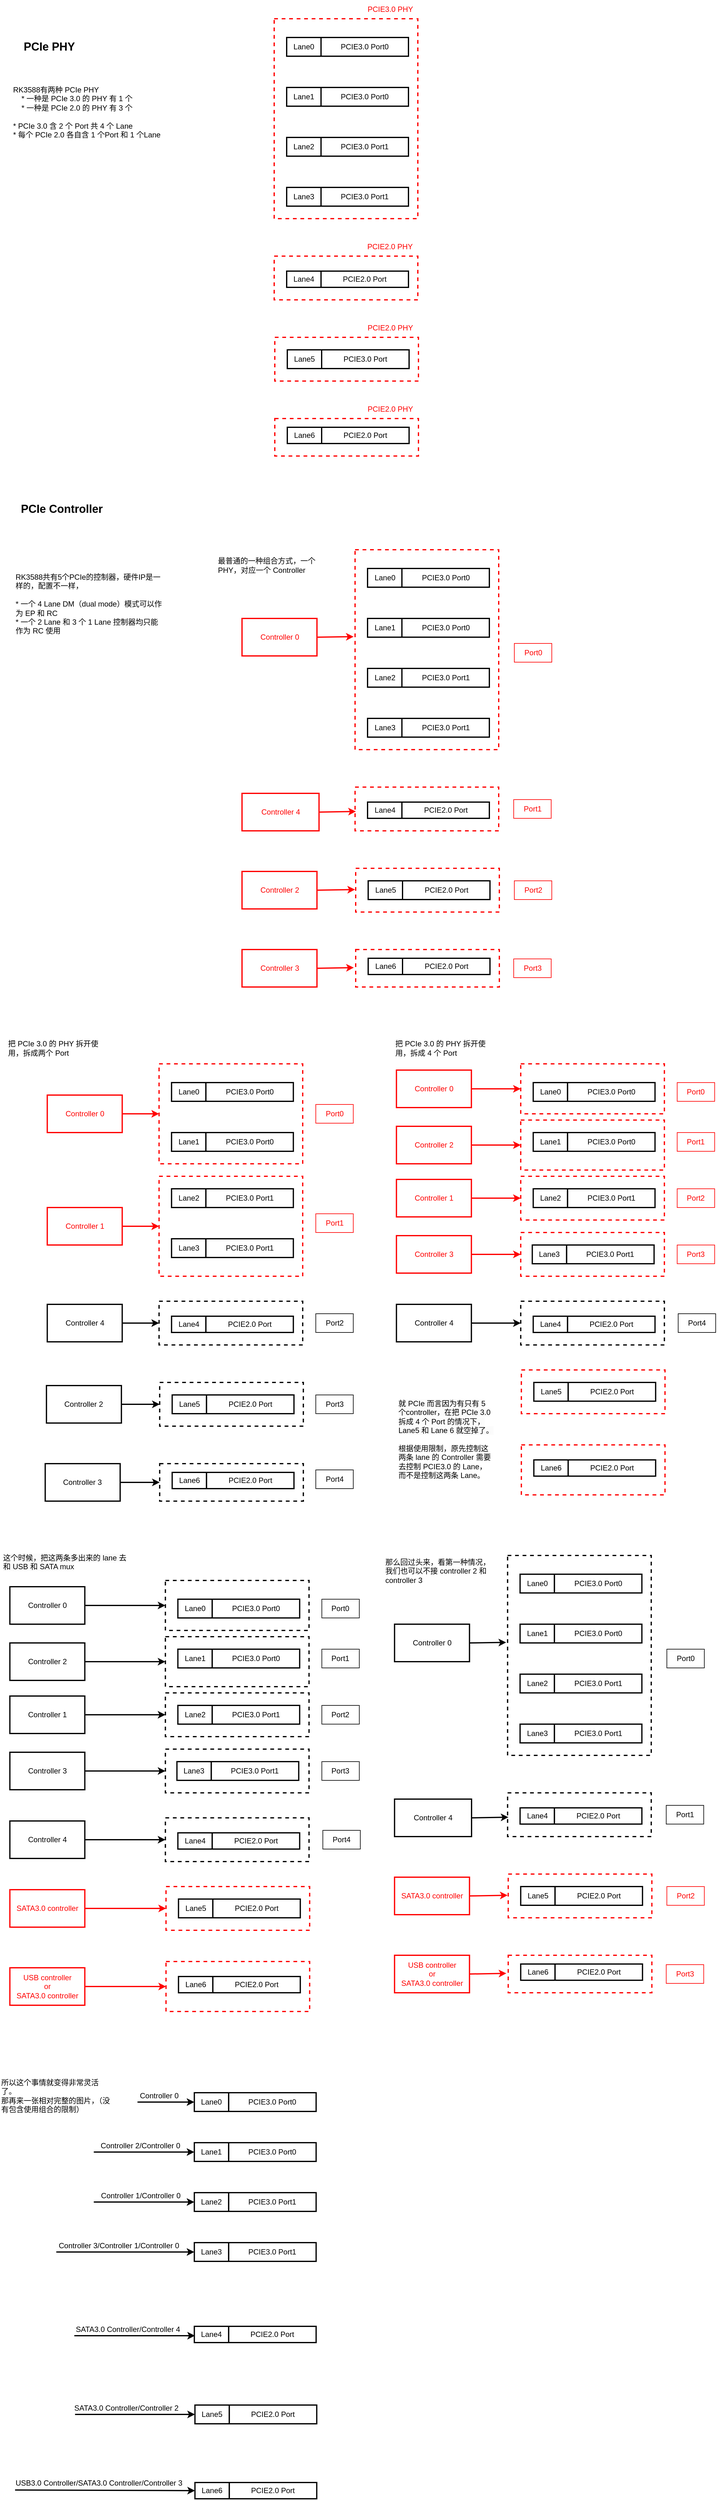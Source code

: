 <mxfile version="22.1.2" type="device">
  <diagram name="Page-1" id="8yThxr1W3SgeWD0wD-ql">
    <mxGraphModel dx="2757" dy="1012" grid="1" gridSize="10" guides="1" tooltips="1" connect="1" arrows="1" fold="1" page="1" pageScale="1" pageWidth="1169" pageHeight="827" math="0" shadow="0">
      <root>
        <mxCell id="0" />
        <mxCell id="1" parent="0" />
        <mxCell id="iyn1BOx3xSzwGO97l_Be-392" value="SATA3.0 Controller/Controller 4" style="text;html=1;strokeColor=none;fillColor=none;align=center;verticalAlign=middle;whiteSpace=wrap;rounded=0;" vertex="1" parent="1">
          <mxGeometry x="-1040" y="3754" width="172.15" height="30" as="geometry" />
        </mxCell>
        <mxCell id="iyn1BOx3xSzwGO97l_Be-396" value="USB3.0 Controller/SATA3.0 Controller/Controller 3" style="text;html=1;strokeColor=none;fillColor=none;align=center;verticalAlign=middle;whiteSpace=wrap;rounded=0;" vertex="1" parent="1">
          <mxGeometry x="-1138.85" y="4000" width="277.3" height="30" as="geometry" />
        </mxCell>
        <mxCell id="iyn1BOx3xSzwGO97l_Be-383" value="Controller 2/Controller 0" style="text;html=1;strokeColor=none;fillColor=none;align=center;verticalAlign=middle;whiteSpace=wrap;rounded=0;" vertex="1" parent="1">
          <mxGeometry x="-998.85" y="3460" width="130" height="30" as="geometry" />
        </mxCell>
        <mxCell id="iyn1BOx3xSzwGO97l_Be-385" value="Controller 1/Controller 0" style="text;html=1;strokeColor=none;fillColor=none;align=center;verticalAlign=middle;whiteSpace=wrap;rounded=0;" vertex="1" parent="1">
          <mxGeometry x="-998.85" y="3540" width="131" height="30" as="geometry" />
        </mxCell>
        <mxCell id="iyn1BOx3xSzwGO97l_Be-333" value="" style="rounded=0;whiteSpace=wrap;html=1;fillColor=none;dashed=1;strokeWidth=2;strokeColor=#ff0000;" vertex="1" parent="1">
          <mxGeometry x="-345.28" y="3170" width="230" height="60" as="geometry" />
        </mxCell>
        <mxCell id="iyn1BOx3xSzwGO97l_Be-332" value="" style="rounded=0;whiteSpace=wrap;html=1;fillColor=none;dashed=1;strokeWidth=2;strokeColor=#ff0000;" vertex="1" parent="1">
          <mxGeometry x="-345.28" y="3040" width="230" height="70" as="geometry" />
        </mxCell>
        <mxCell id="iyn1BOx3xSzwGO97l_Be-331" value="" style="rounded=0;whiteSpace=wrap;html=1;fillColor=none;dashed=1;strokeWidth=2;strokeColor=#000000;fontColor=#000000;" vertex="1" parent="1">
          <mxGeometry x="-346.28" y="2910" width="230" height="70" as="geometry" />
        </mxCell>
        <mxCell id="iyn1BOx3xSzwGO97l_Be-289" value="" style="rounded=0;whiteSpace=wrap;html=1;fillColor=none;dashed=1;strokeWidth=2;strokeColor=#ff0000;" vertex="1" parent="1">
          <mxGeometry x="-893.2" y="3060" width="230" height="70" as="geometry" />
        </mxCell>
        <mxCell id="iyn1BOx3xSzwGO97l_Be-288" value="" style="rounded=0;whiteSpace=wrap;html=1;fillColor=none;dashed=1;strokeWidth=2;" vertex="1" parent="1">
          <mxGeometry x="-894.2" y="2950" width="230" height="70" as="geometry" />
        </mxCell>
        <mxCell id="iyn1BOx3xSzwGO97l_Be-233" value="" style="rounded=0;whiteSpace=wrap;html=1;fillColor=none;dashed=1;strokeWidth=2;strokeColor=#ff0000;" vertex="1" parent="1">
          <mxGeometry x="-324.25" y="2233" width="230" height="70" as="geometry" />
        </mxCell>
        <mxCell id="iyn1BOx3xSzwGO97l_Be-232" value="" style="rounded=0;whiteSpace=wrap;html=1;fillColor=none;dashed=1;strokeWidth=2;" vertex="1" parent="1">
          <mxGeometry x="-325.25" y="2123" width="230" height="70" as="geometry" />
        </mxCell>
        <mxCell id="iyn1BOx3xSzwGO97l_Be-119" value="" style="rounded=0;whiteSpace=wrap;html=1;fillColor=none;dashed=1;strokeWidth=2;" vertex="1" parent="1">
          <mxGeometry x="-903.32" y="2253" width="230" height="70" as="geometry" />
        </mxCell>
        <mxCell id="iyn1BOx3xSzwGO97l_Be-21" value="" style="rounded=0;whiteSpace=wrap;html=1;fillColor=none;dashed=1;strokeWidth=2;strokeColor=#ff0000;" vertex="1" parent="1">
          <mxGeometry x="-589.5" y="1560" width="230" height="60" as="geometry" />
        </mxCell>
        <mxCell id="iyn1BOx3xSzwGO97l_Be-20" value="" style="rounded=0;whiteSpace=wrap;html=1;fillColor=none;dashed=1;strokeWidth=2;strokeColor=#ff0000;" vertex="1" parent="1">
          <mxGeometry x="-589.5" y="1430" width="230" height="70" as="geometry" />
        </mxCell>
        <mxCell id="iyn1BOx3xSzwGO97l_Be-118" value="" style="rounded=0;whiteSpace=wrap;html=1;fillColor=none;dashed=1;strokeWidth=2;" vertex="1" parent="1">
          <mxGeometry x="-904.32" y="2123" width="230" height="70" as="geometry" />
        </mxCell>
        <mxCell id="iyn1BOx3xSzwGO97l_Be-19" value="" style="rounded=0;whiteSpace=wrap;html=1;fillColor=none;dashed=1;strokeWidth=2;strokeColor=#ff0000;" vertex="1" parent="1">
          <mxGeometry x="-590.5" y="1300" width="230" height="70" as="geometry" />
        </mxCell>
        <mxCell id="iyn1BOx3xSzwGO97l_Be-65" value="" style="rounded=0;whiteSpace=wrap;html=1;fillColor=none;dashed=1;strokeWidth=2;strokeColor=#ff0000;" vertex="1" parent="1">
          <mxGeometry x="-720" y="450" width="230" height="70" as="geometry" />
        </mxCell>
        <mxCell id="iyn1BOx3xSzwGO97l_Be-18" value="" style="rounded=0;whiteSpace=wrap;html=1;fillColor=none;dashed=1;strokeWidth=2;strokeColor=#ff0000;" vertex="1" parent="1">
          <mxGeometry x="-590.5" y="920" width="230" height="320" as="geometry" />
        </mxCell>
        <mxCell id="iyn1BOx3xSzwGO97l_Be-2" value="Lane0" style="rounded=0;whiteSpace=wrap;html=1;strokeWidth=2;" vertex="1" parent="1">
          <mxGeometry x="-570.5" y="950" width="55" height="30" as="geometry" />
        </mxCell>
        <mxCell id="iyn1BOx3xSzwGO97l_Be-3" value="PCIE3.0 Port0" style="rounded=0;whiteSpace=wrap;html=1;strokeWidth=2;" vertex="1" parent="1">
          <mxGeometry x="-515.5" y="950" width="140" height="30" as="geometry" />
        </mxCell>
        <mxCell id="iyn1BOx3xSzwGO97l_Be-4" value="Lane1&lt;br&gt;" style="rounded=0;whiteSpace=wrap;html=1;strokeWidth=2;" vertex="1" parent="1">
          <mxGeometry x="-570.5" y="1030" width="55" height="30" as="geometry" />
        </mxCell>
        <mxCell id="iyn1BOx3xSzwGO97l_Be-5" value="PCIE3.0 Port0" style="rounded=0;whiteSpace=wrap;html=1;strokeWidth=2;" vertex="1" parent="1">
          <mxGeometry x="-515.5" y="1030" width="140" height="30" as="geometry" />
        </mxCell>
        <mxCell id="iyn1BOx3xSzwGO97l_Be-6" value="Lane2" style="rounded=0;whiteSpace=wrap;html=1;strokeWidth=2;" vertex="1" parent="1">
          <mxGeometry x="-570.5" y="1110" width="55" height="30" as="geometry" />
        </mxCell>
        <mxCell id="iyn1BOx3xSzwGO97l_Be-7" value="PCIE3.0 Port1" style="rounded=0;whiteSpace=wrap;html=1;strokeWidth=2;" vertex="1" parent="1">
          <mxGeometry x="-515.5" y="1110" width="140" height="30" as="geometry" />
        </mxCell>
        <mxCell id="iyn1BOx3xSzwGO97l_Be-8" value="Lane3" style="rounded=0;whiteSpace=wrap;html=1;strokeWidth=2;" vertex="1" parent="1">
          <mxGeometry x="-570.5" y="1190" width="55" height="30" as="geometry" />
        </mxCell>
        <mxCell id="iyn1BOx3xSzwGO97l_Be-9" value="PCIE3.0 Port1" style="rounded=0;whiteSpace=wrap;html=1;strokeWidth=2;" vertex="1" parent="1">
          <mxGeometry x="-515.5" y="1190" width="140" height="30" as="geometry" />
        </mxCell>
        <mxCell id="iyn1BOx3xSzwGO97l_Be-10" value="Lane4" style="rounded=0;whiteSpace=wrap;html=1;strokeWidth=2;" vertex="1" parent="1">
          <mxGeometry x="-570.5" y="1324" width="55" height="26" as="geometry" />
        </mxCell>
        <mxCell id="iyn1BOx3xSzwGO97l_Be-11" value="PCIE2.0 Port" style="rounded=0;whiteSpace=wrap;html=1;strokeWidth=2;" vertex="1" parent="1">
          <mxGeometry x="-515.5" y="1324" width="140" height="26" as="geometry" />
        </mxCell>
        <mxCell id="iyn1BOx3xSzwGO97l_Be-14" value="Lane5" style="rounded=0;whiteSpace=wrap;html=1;strokeWidth=2;" vertex="1" parent="1">
          <mxGeometry x="-569.5" y="1450" width="55" height="30" as="geometry" />
        </mxCell>
        <mxCell id="iyn1BOx3xSzwGO97l_Be-15" value="PCIE2.0 Port" style="rounded=0;whiteSpace=wrap;html=1;strokeWidth=2;" vertex="1" parent="1">
          <mxGeometry x="-514.5" y="1450" width="140" height="30" as="geometry" />
        </mxCell>
        <mxCell id="iyn1BOx3xSzwGO97l_Be-16" value="Lane6" style="rounded=0;whiteSpace=wrap;html=1;strokeWidth=2;" vertex="1" parent="1">
          <mxGeometry x="-569.5" y="1574" width="55" height="26" as="geometry" />
        </mxCell>
        <mxCell id="iyn1BOx3xSzwGO97l_Be-17" value="PCIE2.0 Port" style="rounded=0;whiteSpace=wrap;html=1;strokeWidth=2;" vertex="1" parent="1">
          <mxGeometry x="-514.5" y="1574" width="140" height="26" as="geometry" />
        </mxCell>
        <mxCell id="iyn1BOx3xSzwGO97l_Be-22" value="RK3588有两种 PCIe PHY&#xa;    * ⼀种是 PCIe 3.0 的 PHY 有 1 个&#xa;    * ⼀种是 PCIe 2.0 的 PHY 有 3 个&#xa;&#xa;* PCIe 3.0 含 2 个 Port 共 4 个 Lane&#xa;* 每个 PCIe 2.0 各自含 1 个Port 和 1 个Lane" style="text;whiteSpace=wrap;" vertex="1" parent="1">
          <mxGeometry x="-1140" y="170" width="270" height="100" as="geometry" />
        </mxCell>
        <mxCell id="iyn1BOx3xSzwGO97l_Be-27" value="&lt;span style=&quot;font-size: 18px;&quot;&gt;&lt;font style=&quot;font-size: 18px;&quot;&gt;PCIe PHY&lt;/font&gt;&lt;/span&gt;" style="text;html=1;strokeColor=none;fillColor=none;align=center;verticalAlign=middle;whiteSpace=wrap;rounded=0;fontStyle=1;fontSize=18;" vertex="1" parent="1">
          <mxGeometry x="-1130" y="100" width="100" height="30" as="geometry" />
        </mxCell>
        <mxCell id="iyn1BOx3xSzwGO97l_Be-50" value="" style="rounded=0;whiteSpace=wrap;html=1;fillColor=none;dashed=1;strokeWidth=2;strokeColor=#ff0000;" vertex="1" parent="1">
          <mxGeometry x="-720" y="70" width="230" height="320" as="geometry" />
        </mxCell>
        <mxCell id="iyn1BOx3xSzwGO97l_Be-51" value="Lane0" style="rounded=0;whiteSpace=wrap;html=1;strokeWidth=2;" vertex="1" parent="1">
          <mxGeometry x="-700" y="100" width="55" height="30" as="geometry" />
        </mxCell>
        <mxCell id="iyn1BOx3xSzwGO97l_Be-52" value="PCIE3.0 Port0" style="rounded=0;whiteSpace=wrap;html=1;strokeWidth=2;" vertex="1" parent="1">
          <mxGeometry x="-645" y="100" width="140" height="30" as="geometry" />
        </mxCell>
        <mxCell id="iyn1BOx3xSzwGO97l_Be-53" value="Lane1&lt;br&gt;" style="rounded=0;whiteSpace=wrap;html=1;strokeWidth=2;" vertex="1" parent="1">
          <mxGeometry x="-700" y="180" width="55" height="30" as="geometry" />
        </mxCell>
        <mxCell id="iyn1BOx3xSzwGO97l_Be-54" value="PCIE3.0 Port0" style="rounded=0;whiteSpace=wrap;html=1;strokeWidth=2;" vertex="1" parent="1">
          <mxGeometry x="-645" y="180" width="140" height="30" as="geometry" />
        </mxCell>
        <mxCell id="iyn1BOx3xSzwGO97l_Be-55" value="Lane2" style="rounded=0;whiteSpace=wrap;html=1;strokeWidth=2;" vertex="1" parent="1">
          <mxGeometry x="-700" y="260" width="55" height="30" as="geometry" />
        </mxCell>
        <mxCell id="iyn1BOx3xSzwGO97l_Be-56" value="PCIE3.0 Port1" style="rounded=0;whiteSpace=wrap;html=1;strokeWidth=2;" vertex="1" parent="1">
          <mxGeometry x="-645" y="260" width="140" height="30" as="geometry" />
        </mxCell>
        <mxCell id="iyn1BOx3xSzwGO97l_Be-57" value="Lane3" style="rounded=0;whiteSpace=wrap;html=1;strokeWidth=2;" vertex="1" parent="1">
          <mxGeometry x="-700" y="340" width="55" height="30" as="geometry" />
        </mxCell>
        <mxCell id="iyn1BOx3xSzwGO97l_Be-58" value="PCIE3.0 Port1" style="rounded=0;whiteSpace=wrap;html=1;strokeWidth=2;" vertex="1" parent="1">
          <mxGeometry x="-645" y="340" width="140" height="30" as="geometry" />
        </mxCell>
        <mxCell id="iyn1BOx3xSzwGO97l_Be-59" value="Lane4" style="rounded=0;whiteSpace=wrap;html=1;strokeWidth=2;" vertex="1" parent="1">
          <mxGeometry x="-700" y="474" width="55" height="26" as="geometry" />
        </mxCell>
        <mxCell id="iyn1BOx3xSzwGO97l_Be-60" value="PCIE2.0 Port" style="rounded=0;whiteSpace=wrap;html=1;strokeWidth=2;" vertex="1" parent="1">
          <mxGeometry x="-645" y="474" width="140" height="26" as="geometry" />
        </mxCell>
        <mxCell id="iyn1BOx3xSzwGO97l_Be-61" value="Lane5" style="rounded=0;whiteSpace=wrap;html=1;strokeWidth=2;" vertex="1" parent="1">
          <mxGeometry x="-699" y="600" width="55" height="30" as="geometry" />
        </mxCell>
        <mxCell id="iyn1BOx3xSzwGO97l_Be-62" value="PCIE3.0 Port" style="rounded=0;whiteSpace=wrap;html=1;strokeWidth=2;" vertex="1" parent="1">
          <mxGeometry x="-644" y="600" width="140" height="30" as="geometry" />
        </mxCell>
        <mxCell id="iyn1BOx3xSzwGO97l_Be-63" value="Lane6" style="rounded=0;whiteSpace=wrap;html=1;strokeWidth=2;" vertex="1" parent="1">
          <mxGeometry x="-699" y="724" width="55" height="26" as="geometry" />
        </mxCell>
        <mxCell id="iyn1BOx3xSzwGO97l_Be-64" value="PCIE2.0 Port" style="rounded=0;whiteSpace=wrap;html=1;strokeWidth=2;" vertex="1" parent="1">
          <mxGeometry x="-644" y="724" width="140" height="26" as="geometry" />
        </mxCell>
        <mxCell id="iyn1BOx3xSzwGO97l_Be-66" value="" style="rounded=0;whiteSpace=wrap;html=1;fillColor=none;dashed=1;strokeWidth=2;strokeColor=#ff0000;" vertex="1" parent="1">
          <mxGeometry x="-719" y="580" width="230" height="70" as="geometry" />
        </mxCell>
        <mxCell id="iyn1BOx3xSzwGO97l_Be-67" value="" style="rounded=0;whiteSpace=wrap;html=1;fillColor=none;dashed=1;strokeWidth=2;strokeColor=#ff0000;" vertex="1" parent="1">
          <mxGeometry x="-719" y="710" width="230" height="60" as="geometry" />
        </mxCell>
        <mxCell id="iyn1BOx3xSzwGO97l_Be-68" value="PCIE3.0 PHY" style="text;html=1;strokeColor=none;fillColor=none;align=center;verticalAlign=middle;whiteSpace=wrap;rounded=0;fontColor=#ff0000;" vertex="1" parent="1">
          <mxGeometry x="-579" y="40" width="90" height="30" as="geometry" />
        </mxCell>
        <mxCell id="iyn1BOx3xSzwGO97l_Be-69" value="PCIE2.0 PHY" style="text;html=1;strokeColor=none;fillColor=none;align=center;verticalAlign=middle;whiteSpace=wrap;rounded=0;fontColor=#ff0000;" vertex="1" parent="1">
          <mxGeometry x="-579" y="420" width="89" height="30" as="geometry" />
        </mxCell>
        <mxCell id="iyn1BOx3xSzwGO97l_Be-70" value="PCIE2.0 PHY" style="text;html=1;strokeColor=none;fillColor=none;align=center;verticalAlign=middle;whiteSpace=wrap;rounded=0;fontColor=#ff0000;" vertex="1" parent="1">
          <mxGeometry x="-579" y="550" width="90" height="30" as="geometry" />
        </mxCell>
        <mxCell id="iyn1BOx3xSzwGO97l_Be-71" value="PCIE2.0 PHY" style="text;html=1;strokeColor=none;fillColor=none;align=center;verticalAlign=middle;whiteSpace=wrap;rounded=0;fontColor=#ff0000;" vertex="1" parent="1">
          <mxGeometry x="-579" y="680" width="90" height="30" as="geometry" />
        </mxCell>
        <mxCell id="iyn1BOx3xSzwGO97l_Be-83" value="Port0" style="text;html=1;strokeColor=#ff0000;fillColor=none;align=center;verticalAlign=middle;whiteSpace=wrap;rounded=0;fontColor=#ff0000;" vertex="1" parent="1">
          <mxGeometry x="-335.5" y="1070" width="60" height="30" as="geometry" />
        </mxCell>
        <mxCell id="iyn1BOx3xSzwGO97l_Be-84" value="Port1" style="text;html=1;strokeColor=#ff0000;fillColor=none;align=center;verticalAlign=middle;whiteSpace=wrap;rounded=0;fontColor=#ff0000;" vertex="1" parent="1">
          <mxGeometry x="-336.5" y="1320" width="60" height="30" as="geometry" />
        </mxCell>
        <mxCell id="iyn1BOx3xSzwGO97l_Be-87" value="Port2" style="text;html=1;strokeColor=#ff0000;fillColor=none;align=center;verticalAlign=middle;whiteSpace=wrap;rounded=0;fontColor=#ff0000;" vertex="1" parent="1">
          <mxGeometry x="-335.5" y="1450" width="60" height="30" as="geometry" />
        </mxCell>
        <mxCell id="iyn1BOx3xSzwGO97l_Be-89" value="Port3" style="text;html=1;strokeColor=#ff0000;fillColor=none;align=center;verticalAlign=middle;whiteSpace=wrap;rounded=0;fontColor=#ff0000;" vertex="1" parent="1">
          <mxGeometry x="-336.5" y="1575" width="60" height="30" as="geometry" />
        </mxCell>
        <mxCell id="iyn1BOx3xSzwGO97l_Be-92" value="RK3588共有5个PCIe的控制器，硬件IP是⼀样的，配置不⼀样，&#xa;&#xa;* ⼀个 4 Lane DM（dual mode）模式可以作为 EP 和 RC&#xa;* ⼀个 2 Lane 和 3 个 1 Lane 控制器均只能作为 RC 使⽤" style="text;whiteSpace=wrap;" vertex="1" parent="1">
          <mxGeometry x="-1135.65" y="950" width="240" height="110" as="geometry" />
        </mxCell>
        <mxCell id="iyn1BOx3xSzwGO97l_Be-95" value="Controller 0" style="rounded=0;whiteSpace=wrap;html=1;strokeWidth=2;fontColor=#ff0000;strokeColor=#ff0000;" vertex="1" parent="1">
          <mxGeometry x="-771.5" y="1030" width="120" height="60" as="geometry" />
        </mxCell>
        <mxCell id="iyn1BOx3xSzwGO97l_Be-96" style="rounded=0;orthogonalLoop=1;jettySize=auto;html=1;exitX=1;exitY=0.5;exitDx=0;exitDy=0;entryX=-0.01;entryY=0.435;entryDx=0;entryDy=0;entryPerimeter=0;strokeWidth=2;fontColor=#ff0000;strokeColor=#ff0000;" edge="1" parent="1" source="iyn1BOx3xSzwGO97l_Be-95" target="iyn1BOx3xSzwGO97l_Be-18">
          <mxGeometry relative="1" as="geometry" />
        </mxCell>
        <mxCell id="iyn1BOx3xSzwGO97l_Be-97" value="Controller 4" style="rounded=0;whiteSpace=wrap;html=1;strokeWidth=2;fontColor=#ff0000;strokeColor=#ff0000;" vertex="1" parent="1">
          <mxGeometry x="-771.5" y="1310" width="123.3" height="60" as="geometry" />
        </mxCell>
        <mxCell id="iyn1BOx3xSzwGO97l_Be-98" style="rounded=0;orthogonalLoop=1;jettySize=auto;html=1;exitX=1;exitY=0.5;exitDx=0;exitDy=0;entryX=-0.01;entryY=0.435;entryDx=0;entryDy=0;entryPerimeter=0;strokeWidth=2;fontColor=#ff0000;strokeColor=#ff0000;" edge="1" source="iyn1BOx3xSzwGO97l_Be-97" parent="1">
          <mxGeometry relative="1" as="geometry">
            <mxPoint x="-589.2" y="1339" as="targetPoint" />
          </mxGeometry>
        </mxCell>
        <mxCell id="iyn1BOx3xSzwGO97l_Be-99" value="Controller 2" style="rounded=0;whiteSpace=wrap;html=1;strokeWidth=2;fontColor=#ff0000;strokeColor=#ff0000;" vertex="1" parent="1">
          <mxGeometry x="-771.5" y="1435" width="120" height="60" as="geometry" />
        </mxCell>
        <mxCell id="iyn1BOx3xSzwGO97l_Be-100" style="rounded=0;orthogonalLoop=1;jettySize=auto;html=1;exitX=1;exitY=0.5;exitDx=0;exitDy=0;entryX=-0.01;entryY=0.435;entryDx=0;entryDy=0;entryPerimeter=0;strokeWidth=2;fontColor=#ff0000;strokeColor=#ff0000;" edge="1" source="iyn1BOx3xSzwGO97l_Be-99" parent="1">
          <mxGeometry relative="1" as="geometry">
            <mxPoint x="-590.5" y="1464" as="targetPoint" />
          </mxGeometry>
        </mxCell>
        <mxCell id="iyn1BOx3xSzwGO97l_Be-101" value="Controller 3" style="rounded=0;whiteSpace=wrap;html=1;strokeWidth=2;fontColor=#ff0000;strokeColor=#ff0000;" vertex="1" parent="1">
          <mxGeometry x="-771.5" y="1560" width="120" height="60" as="geometry" />
        </mxCell>
        <mxCell id="iyn1BOx3xSzwGO97l_Be-102" style="rounded=0;orthogonalLoop=1;jettySize=auto;html=1;exitX=1;exitY=0.5;exitDx=0;exitDy=0;entryX=-0.01;entryY=0.435;entryDx=0;entryDy=0;entryPerimeter=0;strokeWidth=2;fontColor=#ff0000;strokeColor=#ff0000;" edge="1" source="iyn1BOx3xSzwGO97l_Be-101" parent="1">
          <mxGeometry relative="1" as="geometry">
            <mxPoint x="-592.5" y="1589" as="targetPoint" />
          </mxGeometry>
        </mxCell>
        <mxCell id="iyn1BOx3xSzwGO97l_Be-103" value="" style="rounded=0;whiteSpace=wrap;html=1;fillColor=none;dashed=1;strokeWidth=2;strokeColor=#ff0000;" vertex="1" parent="1">
          <mxGeometry x="-904.32" y="1743" width="230" height="160" as="geometry" />
        </mxCell>
        <mxCell id="iyn1BOx3xSzwGO97l_Be-104" value="Lane0" style="rounded=0;whiteSpace=wrap;html=1;strokeWidth=2;" vertex="1" parent="1">
          <mxGeometry x="-884.32" y="1773" width="55" height="30" as="geometry" />
        </mxCell>
        <mxCell id="iyn1BOx3xSzwGO97l_Be-105" value="PCIE3.0 Port0" style="rounded=0;whiteSpace=wrap;html=1;strokeWidth=2;" vertex="1" parent="1">
          <mxGeometry x="-829.32" y="1773" width="140" height="30" as="geometry" />
        </mxCell>
        <mxCell id="iyn1BOx3xSzwGO97l_Be-106" value="Lane1&lt;br&gt;" style="rounded=0;whiteSpace=wrap;html=1;strokeWidth=2;" vertex="1" parent="1">
          <mxGeometry x="-884.32" y="1853" width="55" height="30" as="geometry" />
        </mxCell>
        <mxCell id="iyn1BOx3xSzwGO97l_Be-107" value="PCIE3.0 Port0" style="rounded=0;whiteSpace=wrap;html=1;strokeWidth=2;" vertex="1" parent="1">
          <mxGeometry x="-829.32" y="1853" width="140" height="30" as="geometry" />
        </mxCell>
        <mxCell id="iyn1BOx3xSzwGO97l_Be-108" value="Lane2" style="rounded=0;whiteSpace=wrap;html=1;strokeWidth=2;" vertex="1" parent="1">
          <mxGeometry x="-884.32" y="1943" width="55" height="30" as="geometry" />
        </mxCell>
        <mxCell id="iyn1BOx3xSzwGO97l_Be-109" value="PCIE3.0 Port1" style="rounded=0;whiteSpace=wrap;html=1;strokeWidth=2;" vertex="1" parent="1">
          <mxGeometry x="-829.32" y="1943" width="140" height="30" as="geometry" />
        </mxCell>
        <mxCell id="iyn1BOx3xSzwGO97l_Be-110" value="Lane3" style="rounded=0;whiteSpace=wrap;html=1;strokeWidth=2;" vertex="1" parent="1">
          <mxGeometry x="-884.32" y="2023" width="55" height="30" as="geometry" />
        </mxCell>
        <mxCell id="iyn1BOx3xSzwGO97l_Be-111" value="PCIE3.0 Port1" style="rounded=0;whiteSpace=wrap;html=1;strokeWidth=2;" vertex="1" parent="1">
          <mxGeometry x="-829.32" y="2023" width="140" height="30" as="geometry" />
        </mxCell>
        <mxCell id="iyn1BOx3xSzwGO97l_Be-112" value="Lane4" style="rounded=0;whiteSpace=wrap;html=1;strokeWidth=2;" vertex="1" parent="1">
          <mxGeometry x="-884.32" y="2147" width="55" height="26" as="geometry" />
        </mxCell>
        <mxCell id="iyn1BOx3xSzwGO97l_Be-113" value="PCIE2.0 Port" style="rounded=0;whiteSpace=wrap;html=1;strokeWidth=2;" vertex="1" parent="1">
          <mxGeometry x="-829.32" y="2147" width="140" height="26" as="geometry" />
        </mxCell>
        <mxCell id="iyn1BOx3xSzwGO97l_Be-114" value="Lane5" style="rounded=0;whiteSpace=wrap;html=1;strokeWidth=2;" vertex="1" parent="1">
          <mxGeometry x="-883.32" y="2273" width="55" height="30" as="geometry" />
        </mxCell>
        <mxCell id="iyn1BOx3xSzwGO97l_Be-115" value="PCIE2.0 Port" style="rounded=0;whiteSpace=wrap;html=1;strokeWidth=2;" vertex="1" parent="1">
          <mxGeometry x="-828.32" y="2273" width="140" height="30" as="geometry" />
        </mxCell>
        <mxCell id="iyn1BOx3xSzwGO97l_Be-116" value="Lane6" style="rounded=0;whiteSpace=wrap;html=1;strokeWidth=2;" vertex="1" parent="1">
          <mxGeometry x="-883.32" y="2397" width="55" height="26" as="geometry" />
        </mxCell>
        <mxCell id="iyn1BOx3xSzwGO97l_Be-117" value="PCIE2.0 Port" style="rounded=0;whiteSpace=wrap;html=1;strokeWidth=2;" vertex="1" parent="1">
          <mxGeometry x="-828.32" y="2397" width="140" height="26" as="geometry" />
        </mxCell>
        <mxCell id="iyn1BOx3xSzwGO97l_Be-120" value="" style="rounded=0;whiteSpace=wrap;html=1;fillColor=none;dashed=1;strokeWidth=2;" vertex="1" parent="1">
          <mxGeometry x="-903.32" y="2383" width="230" height="60" as="geometry" />
        </mxCell>
        <mxCell id="iyn1BOx3xSzwGO97l_Be-129" value="&lt;b style=&quot;font-size: 18px;&quot;&gt;&lt;font style=&quot;font-size: 18px;&quot;&gt;PCIe Controller&lt;/font&gt;&lt;/b&gt;" style="text;html=1;strokeColor=none;fillColor=none;align=center;verticalAlign=middle;whiteSpace=wrap;rounded=0;fontSize=18;" vertex="1" parent="1">
          <mxGeometry x="-1130" y="840" width="140" height="30" as="geometry" />
        </mxCell>
        <mxCell id="iyn1BOx3xSzwGO97l_Be-130" value="最普通的一种组合方式，一个 PHY，对应一个 Controller" style="text;html=1;strokeColor=none;fillColor=none;align=left;verticalAlign=middle;whiteSpace=wrap;rounded=0;" vertex="1" parent="1">
          <mxGeometry x="-812.1" y="930" width="170" height="30" as="geometry" />
        </mxCell>
        <mxCell id="iyn1BOx3xSzwGO97l_Be-132" value="把 PCIe 3.0 的 PHY 拆开使用，拆成两个 Port" style="text;html=1;strokeColor=none;fillColor=none;align=left;verticalAlign=middle;whiteSpace=wrap;rounded=0;" vertex="1" parent="1">
          <mxGeometry x="-1147.62" y="1703" width="170" height="30" as="geometry" />
        </mxCell>
        <mxCell id="iyn1BOx3xSzwGO97l_Be-134" value="Controller 0" style="rounded=0;whiteSpace=wrap;html=1;strokeWidth=2;fontColor=#ff0000;strokeColor=#ff0000;" vertex="1" parent="1">
          <mxGeometry x="-1083.32" y="1793" width="120" height="60" as="geometry" />
        </mxCell>
        <mxCell id="iyn1BOx3xSzwGO97l_Be-135" style="rounded=0;orthogonalLoop=1;jettySize=auto;html=1;exitX=1;exitY=0.5;exitDx=0;exitDy=0;entryX=0;entryY=0.5;entryDx=0;entryDy=0;strokeWidth=2;fontColor=#ff0000;strokeColor=#ff0000;" edge="1" parent="1" source="iyn1BOx3xSzwGO97l_Be-134" target="iyn1BOx3xSzwGO97l_Be-103">
          <mxGeometry relative="1" as="geometry">
            <mxPoint x="-907.62" y="1882" as="targetPoint" />
          </mxGeometry>
        </mxCell>
        <mxCell id="iyn1BOx3xSzwGO97l_Be-136" value="Controller 4" style="rounded=0;whiteSpace=wrap;html=1;strokeWidth=2;fontColor=#000000;strokeColor=#000000;" vertex="1" parent="1">
          <mxGeometry x="-1083.32" y="2128" width="120" height="60" as="geometry" />
        </mxCell>
        <mxCell id="iyn1BOx3xSzwGO97l_Be-137" style="rounded=0;orthogonalLoop=1;jettySize=auto;html=1;exitX=1;exitY=0.5;exitDx=0;exitDy=0;entryX=0;entryY=0.5;entryDx=0;entryDy=0;strokeWidth=2;fontColor=#000000;strokeColor=#000000;" edge="1" parent="1" source="iyn1BOx3xSzwGO97l_Be-136" target="iyn1BOx3xSzwGO97l_Be-118">
          <mxGeometry relative="1" as="geometry">
            <mxPoint x="-904.32" y="2162" as="targetPoint" />
          </mxGeometry>
        </mxCell>
        <mxCell id="iyn1BOx3xSzwGO97l_Be-138" value="Controller 2" style="rounded=0;whiteSpace=wrap;html=1;strokeWidth=2;fontColor=#000000;strokeColor=#000000;" vertex="1" parent="1">
          <mxGeometry x="-1084.62" y="2258" width="120" height="60" as="geometry" />
        </mxCell>
        <mxCell id="iyn1BOx3xSzwGO97l_Be-139" style="rounded=0;orthogonalLoop=1;jettySize=auto;html=1;exitX=1;exitY=0.5;exitDx=0;exitDy=0;entryX=0;entryY=0.5;entryDx=0;entryDy=0;strokeWidth=2;fontColor=#000000;strokeColor=#000000;" edge="1" parent="1" source="iyn1BOx3xSzwGO97l_Be-138" target="iyn1BOx3xSzwGO97l_Be-119">
          <mxGeometry relative="1" as="geometry">
            <mxPoint x="-905.62" y="2287" as="targetPoint" />
          </mxGeometry>
        </mxCell>
        <mxCell id="iyn1BOx3xSzwGO97l_Be-140" value="Controller 3" style="rounded=0;whiteSpace=wrap;html=1;strokeWidth=2;fontColor=#000000;strokeColor=#000000;" vertex="1" parent="1">
          <mxGeometry x="-1086.62" y="2383" width="120" height="60" as="geometry" />
        </mxCell>
        <mxCell id="iyn1BOx3xSzwGO97l_Be-141" style="rounded=0;orthogonalLoop=1;jettySize=auto;html=1;exitX=1;exitY=0.5;exitDx=0;exitDy=0;entryX=0;entryY=0.5;entryDx=0;entryDy=0;strokeWidth=2;fontColor=#000000;strokeColor=#000000;" edge="1" parent="1" source="iyn1BOx3xSzwGO97l_Be-140" target="iyn1BOx3xSzwGO97l_Be-120">
          <mxGeometry relative="1" as="geometry">
            <mxPoint x="-907.62" y="2412" as="targetPoint" />
          </mxGeometry>
        </mxCell>
        <mxCell id="iyn1BOx3xSzwGO97l_Be-142" value="" style="rounded=0;whiteSpace=wrap;html=1;fillColor=none;dashed=1;strokeWidth=2;strokeColor=#ff0000;" vertex="1" parent="1">
          <mxGeometry x="-904.32" y="1923" width="230" height="160" as="geometry" />
        </mxCell>
        <mxCell id="iyn1BOx3xSzwGO97l_Be-143" value="Controller 1" style="rounded=0;whiteSpace=wrap;html=1;strokeWidth=2;fontColor=#ff0000;strokeColor=#ff0000;" vertex="1" parent="1">
          <mxGeometry x="-1083.32" y="1973" width="120" height="60" as="geometry" />
        </mxCell>
        <mxCell id="iyn1BOx3xSzwGO97l_Be-145" style="rounded=0;orthogonalLoop=1;jettySize=auto;html=1;entryX=0;entryY=0.5;entryDx=0;entryDy=0;strokeWidth=2;fontColor=#ff0000;strokeColor=#ff0000;exitX=1;exitY=0.5;exitDx=0;exitDy=0;" edge="1" parent="1" source="iyn1BOx3xSzwGO97l_Be-143" target="iyn1BOx3xSzwGO97l_Be-142">
          <mxGeometry relative="1" as="geometry">
            <mxPoint x="-905.62" y="2002.58" as="targetPoint" />
            <mxPoint x="-965.32" y="2003" as="sourcePoint" />
          </mxGeometry>
        </mxCell>
        <mxCell id="iyn1BOx3xSzwGO97l_Be-196" value="Port0" style="text;html=1;strokeColor=#ff0000;fillColor=none;align=center;verticalAlign=middle;whiteSpace=wrap;rounded=0;fontColor=#ff0000;" vertex="1" parent="1">
          <mxGeometry x="-653.37" y="1808" width="60" height="30" as="geometry" />
        </mxCell>
        <mxCell id="iyn1BOx3xSzwGO97l_Be-197" value="Port1" style="text;html=1;strokeColor=#ff0000;fillColor=none;align=center;verticalAlign=middle;whiteSpace=wrap;rounded=0;fontColor=#ff0000;" vertex="1" parent="1">
          <mxGeometry x="-653.37" y="1983" width="60" height="30" as="geometry" />
        </mxCell>
        <mxCell id="iyn1BOx3xSzwGO97l_Be-200" value="Port2" style="text;html=1;strokeColor=#000000;fillColor=none;align=center;verticalAlign=middle;whiteSpace=wrap;rounded=0;fontColor=#000000;" vertex="1" parent="1">
          <mxGeometry x="-653.37" y="2143" width="60" height="30" as="geometry" />
        </mxCell>
        <mxCell id="iyn1BOx3xSzwGO97l_Be-201" value="Port3" style="text;html=1;strokeColor=#000000;fillColor=none;align=center;verticalAlign=middle;whiteSpace=wrap;rounded=0;fontColor=#000000;" vertex="1" parent="1">
          <mxGeometry x="-653.37" y="2273" width="60" height="30" as="geometry" />
        </mxCell>
        <mxCell id="iyn1BOx3xSzwGO97l_Be-202" value="Port4" style="text;html=1;strokeColor=#000000;fillColor=none;align=center;verticalAlign=middle;whiteSpace=wrap;rounded=0;fontColor=#000000;" vertex="1" parent="1">
          <mxGeometry x="-653.37" y="2393" width="60" height="30" as="geometry" />
        </mxCell>
        <mxCell id="iyn1BOx3xSzwGO97l_Be-214" value="" style="rounded=0;whiteSpace=wrap;html=1;fillColor=none;dashed=1;strokeWidth=2;strokeColor=#ff0000;" vertex="1" parent="1">
          <mxGeometry x="-325.25" y="2013" width="230" height="70" as="geometry" />
        </mxCell>
        <mxCell id="iyn1BOx3xSzwGO97l_Be-217" value="" style="rounded=0;whiteSpace=wrap;html=1;fillColor=none;dashed=1;strokeWidth=2;strokeColor=#ff0000;" vertex="1" parent="1">
          <mxGeometry x="-325.25" y="1743" width="230" height="80" as="geometry" />
        </mxCell>
        <mxCell id="iyn1BOx3xSzwGO97l_Be-218" value="Lane0" style="rounded=0;whiteSpace=wrap;html=1;strokeWidth=2;" vertex="1" parent="1">
          <mxGeometry x="-305.25" y="1773" width="55" height="30" as="geometry" />
        </mxCell>
        <mxCell id="iyn1BOx3xSzwGO97l_Be-219" value="PCIE3.0 Port0" style="rounded=0;whiteSpace=wrap;html=1;strokeWidth=2;" vertex="1" parent="1">
          <mxGeometry x="-250.25" y="1773" width="140" height="30" as="geometry" />
        </mxCell>
        <mxCell id="iyn1BOx3xSzwGO97l_Be-220" value="Lane1&lt;br&gt;" style="rounded=0;whiteSpace=wrap;html=1;strokeWidth=2;" vertex="1" parent="1">
          <mxGeometry x="-305.25" y="1853" width="55" height="30" as="geometry" />
        </mxCell>
        <mxCell id="iyn1BOx3xSzwGO97l_Be-221" value="PCIE3.0 Port0" style="rounded=0;whiteSpace=wrap;html=1;strokeWidth=2;" vertex="1" parent="1">
          <mxGeometry x="-250.25" y="1853" width="140" height="30" as="geometry" />
        </mxCell>
        <mxCell id="iyn1BOx3xSzwGO97l_Be-222" value="Lane2" style="rounded=0;whiteSpace=wrap;html=1;strokeWidth=2;" vertex="1" parent="1">
          <mxGeometry x="-305.25" y="1943" width="55" height="30" as="geometry" />
        </mxCell>
        <mxCell id="iyn1BOx3xSzwGO97l_Be-223" value="PCIE3.0 Port1" style="rounded=0;whiteSpace=wrap;html=1;strokeWidth=2;" vertex="1" parent="1">
          <mxGeometry x="-250.25" y="1943" width="140" height="30" as="geometry" />
        </mxCell>
        <mxCell id="iyn1BOx3xSzwGO97l_Be-224" value="Lane3" style="rounded=0;whiteSpace=wrap;html=1;strokeWidth=2;" vertex="1" parent="1">
          <mxGeometry x="-306.75" y="2033" width="55" height="30" as="geometry" />
        </mxCell>
        <mxCell id="iyn1BOx3xSzwGO97l_Be-225" value="PCIE3.0 Port1" style="rounded=0;whiteSpace=wrap;html=1;strokeWidth=2;" vertex="1" parent="1">
          <mxGeometry x="-251.75" y="2033" width="140" height="30" as="geometry" />
        </mxCell>
        <mxCell id="iyn1BOx3xSzwGO97l_Be-226" value="Lane4" style="rounded=0;whiteSpace=wrap;html=1;strokeWidth=2;" vertex="1" parent="1">
          <mxGeometry x="-305.25" y="2147" width="55" height="26" as="geometry" />
        </mxCell>
        <mxCell id="iyn1BOx3xSzwGO97l_Be-227" value="PCIE2.0 Port" style="rounded=0;whiteSpace=wrap;html=1;strokeWidth=2;" vertex="1" parent="1">
          <mxGeometry x="-250.25" y="2147" width="140" height="26" as="geometry" />
        </mxCell>
        <mxCell id="iyn1BOx3xSzwGO97l_Be-228" value="Lane5" style="rounded=0;whiteSpace=wrap;html=1;strokeWidth=2;" vertex="1" parent="1">
          <mxGeometry x="-304.25" y="2253" width="55" height="30" as="geometry" />
        </mxCell>
        <mxCell id="iyn1BOx3xSzwGO97l_Be-229" value="PCIE2.0 Port" style="rounded=0;whiteSpace=wrap;html=1;strokeWidth=2;" vertex="1" parent="1">
          <mxGeometry x="-249.25" y="2253" width="140" height="30" as="geometry" />
        </mxCell>
        <mxCell id="iyn1BOx3xSzwGO97l_Be-230" value="Lane6" style="rounded=0;whiteSpace=wrap;html=1;strokeWidth=2;" vertex="1" parent="1">
          <mxGeometry x="-304.25" y="2377" width="55" height="26" as="geometry" />
        </mxCell>
        <mxCell id="iyn1BOx3xSzwGO97l_Be-231" value="PCIE2.0 Port" style="rounded=0;whiteSpace=wrap;html=1;strokeWidth=2;" vertex="1" parent="1">
          <mxGeometry x="-249.25" y="2377" width="140" height="26" as="geometry" />
        </mxCell>
        <mxCell id="iyn1BOx3xSzwGO97l_Be-234" value="" style="rounded=0;whiteSpace=wrap;html=1;fillColor=none;dashed=1;strokeWidth=2;strokeColor=#ff0000;" vertex="1" parent="1">
          <mxGeometry x="-324.25" y="2353" width="230" height="80" as="geometry" />
        </mxCell>
        <mxCell id="iyn1BOx3xSzwGO97l_Be-235" value="把 PCIe 3.0 的 PHY 拆开使用，拆成 4 个 Port" style="text;html=1;strokeColor=none;fillColor=none;align=left;verticalAlign=middle;whiteSpace=wrap;rounded=0;" vertex="1" parent="1">
          <mxGeometry x="-528.15" y="1703" width="170" height="30" as="geometry" />
        </mxCell>
        <mxCell id="iyn1BOx3xSzwGO97l_Be-236" value="Controller 0" style="rounded=0;whiteSpace=wrap;html=1;strokeWidth=2;fontColor=#ff0000;strokeColor=#ff0000;" vertex="1" parent="1">
          <mxGeometry x="-524.25" y="1753" width="120" height="60" as="geometry" />
        </mxCell>
        <mxCell id="iyn1BOx3xSzwGO97l_Be-237" style="rounded=0;orthogonalLoop=1;jettySize=auto;html=1;exitX=1;exitY=0.5;exitDx=0;exitDy=0;entryX=0;entryY=0.5;entryDx=0;entryDy=0;strokeWidth=2;fontColor=#ff0000;strokeColor=#ff0000;" edge="1" parent="1" source="iyn1BOx3xSzwGO97l_Be-236" target="iyn1BOx3xSzwGO97l_Be-217">
          <mxGeometry relative="1" as="geometry">
            <mxPoint x="-328.55" y="1882" as="targetPoint" />
          </mxGeometry>
        </mxCell>
        <mxCell id="iyn1BOx3xSzwGO97l_Be-238" value="Controller 4" style="rounded=0;whiteSpace=wrap;html=1;strokeWidth=2;fontColor=#000000;strokeColor=#000000;" vertex="1" parent="1">
          <mxGeometry x="-524.25" y="2128" width="120" height="60" as="geometry" />
        </mxCell>
        <mxCell id="iyn1BOx3xSzwGO97l_Be-239" style="rounded=0;orthogonalLoop=1;jettySize=auto;html=1;exitX=1;exitY=0.5;exitDx=0;exitDy=0;entryX=0;entryY=0.5;entryDx=0;entryDy=0;strokeWidth=2;fontColor=#000000;strokeColor=#000000;" edge="1" parent="1" source="iyn1BOx3xSzwGO97l_Be-238" target="iyn1BOx3xSzwGO97l_Be-232">
          <mxGeometry relative="1" as="geometry">
            <mxPoint x="-325.25" y="2162" as="targetPoint" />
          </mxGeometry>
        </mxCell>
        <mxCell id="iyn1BOx3xSzwGO97l_Be-240" value="" style="rounded=0;whiteSpace=wrap;html=1;fillColor=none;dashed=1;strokeWidth=2;strokeColor=#ff0000;" vertex="1" parent="1">
          <mxGeometry x="-325.25" y="1923" width="230" height="70" as="geometry" />
        </mxCell>
        <mxCell id="iyn1BOx3xSzwGO97l_Be-241" value="Controller 1" style="rounded=0;whiteSpace=wrap;html=1;strokeWidth=2;fontColor=#ff0000;strokeColor=#ff0000;" vertex="1" parent="1">
          <mxGeometry x="-524.25" y="1928" width="120" height="60" as="geometry" />
        </mxCell>
        <mxCell id="iyn1BOx3xSzwGO97l_Be-242" style="rounded=0;orthogonalLoop=1;jettySize=auto;html=1;entryX=0;entryY=0.5;entryDx=0;entryDy=0;strokeWidth=2;fontColor=#ff0000;strokeColor=#ff0000;exitX=1;exitY=0.5;exitDx=0;exitDy=0;" edge="1" parent="1" source="iyn1BOx3xSzwGO97l_Be-241" target="iyn1BOx3xSzwGO97l_Be-240">
          <mxGeometry relative="1" as="geometry">
            <mxPoint x="-326.55" y="2002.58" as="targetPoint" />
            <mxPoint x="-386.25" y="2003" as="sourcePoint" />
          </mxGeometry>
        </mxCell>
        <mxCell id="iyn1BOx3xSzwGO97l_Be-243" value="" style="rounded=0;orthogonalLoop=1;jettySize=auto;html=1;strokeWidth=2;strokeColor=#ff0000;" edge="1" parent="1" source="iyn1BOx3xSzwGO97l_Be-244" target="iyn1BOx3xSzwGO97l_Be-245">
          <mxGeometry relative="1" as="geometry" />
        </mxCell>
        <mxCell id="iyn1BOx3xSzwGO97l_Be-244" value="Controller 2" style="rounded=0;whiteSpace=wrap;html=1;strokeWidth=2;fontColor=#ff0000;strokeColor=#ff0000;" vertex="1" parent="1">
          <mxGeometry x="-524.25" y="1843" width="120" height="60" as="geometry" />
        </mxCell>
        <mxCell id="iyn1BOx3xSzwGO97l_Be-245" value="" style="rounded=0;whiteSpace=wrap;html=1;fillColor=none;dashed=1;strokeWidth=2;strokeColor=#ff0000;" vertex="1" parent="1">
          <mxGeometry x="-325.25" y="1833" width="230" height="80" as="geometry" />
        </mxCell>
        <mxCell id="iyn1BOx3xSzwGO97l_Be-246" value="Controller 3" style="rounded=0;whiteSpace=wrap;html=1;strokeWidth=2;fontColor=#ff0000;strokeColor=#ff0000;" vertex="1" parent="1">
          <mxGeometry x="-524.25" y="2018" width="120" height="60" as="geometry" />
        </mxCell>
        <mxCell id="iyn1BOx3xSzwGO97l_Be-247" style="rounded=0;orthogonalLoop=1;jettySize=auto;html=1;exitX=1;exitY=0.5;exitDx=0;exitDy=0;entryX=0;entryY=0.5;entryDx=0;entryDy=0;strokeWidth=2;fontColor=#ff0000;strokeColor=#ff0000;" edge="1" parent="1" source="iyn1BOx3xSzwGO97l_Be-246" target="iyn1BOx3xSzwGO97l_Be-214">
          <mxGeometry relative="1" as="geometry">
            <mxPoint x="-325.25" y="2038" as="targetPoint" />
          </mxGeometry>
        </mxCell>
        <mxCell id="iyn1BOx3xSzwGO97l_Be-253" value="Port0" style="text;html=1;strokeColor=#FF0000;fillColor=none;align=center;verticalAlign=middle;whiteSpace=wrap;rounded=0;fontColor=#FF0000;" vertex="1" parent="1">
          <mxGeometry x="-74.75" y="1773" width="60" height="30" as="geometry" />
        </mxCell>
        <mxCell id="iyn1BOx3xSzwGO97l_Be-254" value="Port1" style="text;html=1;strokeColor=#ff0000;fillColor=none;align=center;verticalAlign=middle;whiteSpace=wrap;rounded=0;fontColor=#ff0000;" vertex="1" parent="1">
          <mxGeometry x="-74.75" y="1853" width="60" height="30" as="geometry" />
        </mxCell>
        <mxCell id="iyn1BOx3xSzwGO97l_Be-255" value="Port2" style="text;html=1;strokeColor=#FF0000;fillColor=none;align=center;verticalAlign=middle;whiteSpace=wrap;rounded=0;fontColor=#FF0000;" vertex="1" parent="1">
          <mxGeometry x="-74.75" y="1943" width="60" height="30" as="geometry" />
        </mxCell>
        <mxCell id="iyn1BOx3xSzwGO97l_Be-256" value="Port4" style="text;html=1;strokeColor=#000000;fillColor=none;align=center;verticalAlign=middle;whiteSpace=wrap;rounded=0;fontColor=#000000;" vertex="1" parent="1">
          <mxGeometry x="-73.15" y="2143" width="60" height="30" as="geometry" />
        </mxCell>
        <mxCell id="iyn1BOx3xSzwGO97l_Be-258" value="Port3" style="text;html=1;strokeColor=#ff0000;fillColor=none;align=center;verticalAlign=middle;whiteSpace=wrap;rounded=0;fontColor=#ff0000;" vertex="1" parent="1">
          <mxGeometry x="-74.75" y="2033" width="60" height="30" as="geometry" />
        </mxCell>
        <mxCell id="iyn1BOx3xSzwGO97l_Be-272" value="" style="rounded=0;whiteSpace=wrap;html=1;fillColor=none;dashed=1;strokeWidth=2;strokeColor=#000000;fontColor=#000000;" vertex="1" parent="1">
          <mxGeometry x="-894.2" y="2840" width="230" height="70" as="geometry" />
        </mxCell>
        <mxCell id="iyn1BOx3xSzwGO97l_Be-273" value="" style="rounded=0;whiteSpace=wrap;html=1;fillColor=none;dashed=1;strokeWidth=2;strokeColor=#000000;fontColor=#000000;" vertex="1" parent="1">
          <mxGeometry x="-894.2" y="2570" width="230" height="80" as="geometry" />
        </mxCell>
        <mxCell id="iyn1BOx3xSzwGO97l_Be-274" value="Lane0" style="rounded=0;whiteSpace=wrap;html=1;strokeWidth=2;fontColor=#000000;strokeColor=#000000;" vertex="1" parent="1">
          <mxGeometry x="-874.2" y="2600" width="55" height="30" as="geometry" />
        </mxCell>
        <mxCell id="iyn1BOx3xSzwGO97l_Be-275" value="PCIE3.0 Port0" style="rounded=0;whiteSpace=wrap;html=1;strokeWidth=2;fontColor=#000000;strokeColor=#000000;" vertex="1" parent="1">
          <mxGeometry x="-819.2" y="2600" width="140" height="30" as="geometry" />
        </mxCell>
        <mxCell id="iyn1BOx3xSzwGO97l_Be-276" value="Lane1&lt;br&gt;" style="rounded=0;whiteSpace=wrap;html=1;strokeWidth=2;fontColor=#000000;strokeColor=#000000;" vertex="1" parent="1">
          <mxGeometry x="-874.2" y="2680" width="55" height="30" as="geometry" />
        </mxCell>
        <mxCell id="iyn1BOx3xSzwGO97l_Be-277" value="PCIE3.0 Port0" style="rounded=0;whiteSpace=wrap;html=1;strokeWidth=2;fontColor=#000000;strokeColor=#000000;" vertex="1" parent="1">
          <mxGeometry x="-819.2" y="2680" width="140" height="30" as="geometry" />
        </mxCell>
        <mxCell id="iyn1BOx3xSzwGO97l_Be-278" value="Lane2" style="rounded=0;whiteSpace=wrap;html=1;strokeWidth=2;fontColor=#000000;strokeColor=#000000;" vertex="1" parent="1">
          <mxGeometry x="-874.2" y="2770" width="55" height="30" as="geometry" />
        </mxCell>
        <mxCell id="iyn1BOx3xSzwGO97l_Be-279" value="PCIE3.0 Port1" style="rounded=0;whiteSpace=wrap;html=1;strokeWidth=2;fontColor=#000000;strokeColor=#000000;" vertex="1" parent="1">
          <mxGeometry x="-819.2" y="2770" width="140" height="30" as="geometry" />
        </mxCell>
        <mxCell id="iyn1BOx3xSzwGO97l_Be-280" value="Lane3" style="rounded=0;whiteSpace=wrap;html=1;strokeWidth=2;fontColor=#000000;strokeColor=#000000;" vertex="1" parent="1">
          <mxGeometry x="-875.7" y="2860" width="55" height="30" as="geometry" />
        </mxCell>
        <mxCell id="iyn1BOx3xSzwGO97l_Be-281" value="PCIE3.0 Port1" style="rounded=0;whiteSpace=wrap;html=1;strokeWidth=2;fontColor=#000000;strokeColor=#000000;" vertex="1" parent="1">
          <mxGeometry x="-820.7" y="2860" width="140" height="30" as="geometry" />
        </mxCell>
        <mxCell id="iyn1BOx3xSzwGO97l_Be-282" value="Lane4" style="rounded=0;whiteSpace=wrap;html=1;strokeWidth=2;" vertex="1" parent="1">
          <mxGeometry x="-874.2" y="2974" width="55" height="26" as="geometry" />
        </mxCell>
        <mxCell id="iyn1BOx3xSzwGO97l_Be-283" value="PCIE2.0 Port" style="rounded=0;whiteSpace=wrap;html=1;strokeWidth=2;" vertex="1" parent="1">
          <mxGeometry x="-819.2" y="2974" width="140" height="26" as="geometry" />
        </mxCell>
        <mxCell id="iyn1BOx3xSzwGO97l_Be-284" value="Lane5" style="rounded=0;whiteSpace=wrap;html=1;strokeWidth=2;" vertex="1" parent="1">
          <mxGeometry x="-873.2" y="3080" width="55" height="30" as="geometry" />
        </mxCell>
        <mxCell id="iyn1BOx3xSzwGO97l_Be-285" value="PCIE2.0 Port" style="rounded=0;whiteSpace=wrap;html=1;strokeWidth=2;" vertex="1" parent="1">
          <mxGeometry x="-818.2" y="3080" width="140" height="30" as="geometry" />
        </mxCell>
        <mxCell id="iyn1BOx3xSzwGO97l_Be-286" value="Lane6" style="rounded=0;whiteSpace=wrap;html=1;strokeWidth=2;" vertex="1" parent="1">
          <mxGeometry x="-873.2" y="3204" width="55" height="26" as="geometry" />
        </mxCell>
        <mxCell id="iyn1BOx3xSzwGO97l_Be-287" value="PCIE2.0 Port" style="rounded=0;whiteSpace=wrap;html=1;strokeWidth=2;" vertex="1" parent="1">
          <mxGeometry x="-818.2" y="3204" width="140" height="26" as="geometry" />
        </mxCell>
        <mxCell id="iyn1BOx3xSzwGO97l_Be-290" value="" style="rounded=0;whiteSpace=wrap;html=1;fillColor=none;dashed=1;strokeWidth=2;strokeColor=#ff0000;" vertex="1" parent="1">
          <mxGeometry x="-893.2" y="3180" width="230" height="80" as="geometry" />
        </mxCell>
        <mxCell id="iyn1BOx3xSzwGO97l_Be-291" value="Controller 0" style="rounded=0;whiteSpace=wrap;html=1;strokeWidth=2;fontColor=#000000;strokeColor=#000000;" vertex="1" parent="1">
          <mxGeometry x="-1143.2" y="2580" width="120" height="60" as="geometry" />
        </mxCell>
        <mxCell id="iyn1BOx3xSzwGO97l_Be-292" style="rounded=0;orthogonalLoop=1;jettySize=auto;html=1;exitX=1;exitY=0.5;exitDx=0;exitDy=0;entryX=0;entryY=0.5;entryDx=0;entryDy=0;strokeWidth=2;fontColor=#000000;strokeColor=#000000;" edge="1" source="iyn1BOx3xSzwGO97l_Be-291" target="iyn1BOx3xSzwGO97l_Be-273" parent="1">
          <mxGeometry relative="1" as="geometry">
            <mxPoint x="-897.5" y="2709" as="targetPoint" />
          </mxGeometry>
        </mxCell>
        <mxCell id="iyn1BOx3xSzwGO97l_Be-293" value="Controller 4" style="rounded=0;whiteSpace=wrap;html=1;strokeWidth=2;fontColor=#000000;strokeColor=#000000;" vertex="1" parent="1">
          <mxGeometry x="-1143.2" y="2955" width="120" height="60" as="geometry" />
        </mxCell>
        <mxCell id="iyn1BOx3xSzwGO97l_Be-294" style="rounded=0;orthogonalLoop=1;jettySize=auto;html=1;exitX=1;exitY=0.5;exitDx=0;exitDy=0;entryX=0;entryY=0.5;entryDx=0;entryDy=0;strokeWidth=2;fontColor=#000000;strokeColor=#000000;" edge="1" source="iyn1BOx3xSzwGO97l_Be-293" target="iyn1BOx3xSzwGO97l_Be-288" parent="1">
          <mxGeometry relative="1" as="geometry">
            <mxPoint x="-894.2" y="2989" as="targetPoint" />
          </mxGeometry>
        </mxCell>
        <mxCell id="iyn1BOx3xSzwGO97l_Be-295" value="" style="rounded=0;whiteSpace=wrap;html=1;fillColor=none;dashed=1;strokeWidth=2;strokeColor=#000000;fontColor=#000000;" vertex="1" parent="1">
          <mxGeometry x="-894.2" y="2750" width="230" height="70" as="geometry" />
        </mxCell>
        <mxCell id="iyn1BOx3xSzwGO97l_Be-296" value="Controller 1" style="rounded=0;whiteSpace=wrap;html=1;strokeWidth=2;fontColor=#000000;strokeColor=#000000;" vertex="1" parent="1">
          <mxGeometry x="-1143.2" y="2755" width="120" height="60" as="geometry" />
        </mxCell>
        <mxCell id="iyn1BOx3xSzwGO97l_Be-297" style="rounded=0;orthogonalLoop=1;jettySize=auto;html=1;entryX=0;entryY=0.5;entryDx=0;entryDy=0;strokeWidth=2;fontColor=#000000;strokeColor=#000000;exitX=1;exitY=0.5;exitDx=0;exitDy=0;" edge="1" source="iyn1BOx3xSzwGO97l_Be-296" target="iyn1BOx3xSzwGO97l_Be-295" parent="1">
          <mxGeometry relative="1" as="geometry">
            <mxPoint x="-895.5" y="2829.58" as="targetPoint" />
            <mxPoint x="-955.2" y="2830" as="sourcePoint" />
          </mxGeometry>
        </mxCell>
        <mxCell id="iyn1BOx3xSzwGO97l_Be-298" value="" style="rounded=0;orthogonalLoop=1;jettySize=auto;html=1;strokeWidth=2;strokeColor=#000000;fontColor=#000000;" edge="1" source="iyn1BOx3xSzwGO97l_Be-299" target="iyn1BOx3xSzwGO97l_Be-300" parent="1">
          <mxGeometry relative="1" as="geometry" />
        </mxCell>
        <mxCell id="iyn1BOx3xSzwGO97l_Be-299" value="Controller 2" style="rounded=0;whiteSpace=wrap;html=1;strokeWidth=2;fontColor=#000000;strokeColor=#000000;" vertex="1" parent="1">
          <mxGeometry x="-1143.2" y="2670" width="120" height="60" as="geometry" />
        </mxCell>
        <mxCell id="iyn1BOx3xSzwGO97l_Be-300" value="" style="rounded=0;whiteSpace=wrap;html=1;fillColor=none;dashed=1;strokeWidth=2;strokeColor=#000000;fontColor=#000000;" vertex="1" parent="1">
          <mxGeometry x="-894.2" y="2660" width="230" height="80" as="geometry" />
        </mxCell>
        <mxCell id="iyn1BOx3xSzwGO97l_Be-301" value="Controller 3" style="rounded=0;whiteSpace=wrap;html=1;strokeWidth=2;fontColor=#000000;strokeColor=#000000;" vertex="1" parent="1">
          <mxGeometry x="-1143.2" y="2845" width="120" height="60" as="geometry" />
        </mxCell>
        <mxCell id="iyn1BOx3xSzwGO97l_Be-302" style="rounded=0;orthogonalLoop=1;jettySize=auto;html=1;exitX=1;exitY=0.5;exitDx=0;exitDy=0;entryX=0;entryY=0.5;entryDx=0;entryDy=0;strokeWidth=2;fontColor=#000000;strokeColor=#000000;" edge="1" source="iyn1BOx3xSzwGO97l_Be-301" target="iyn1BOx3xSzwGO97l_Be-272" parent="1">
          <mxGeometry relative="1" as="geometry">
            <mxPoint x="-894.2" y="2865" as="targetPoint" />
          </mxGeometry>
        </mxCell>
        <mxCell id="iyn1BOx3xSzwGO97l_Be-303" value="Port0" style="text;html=1;strokeColor=#000000;fillColor=none;align=center;verticalAlign=middle;whiteSpace=wrap;rounded=0;fontColor=#000000;" vertex="1" parent="1">
          <mxGeometry x="-643.7" y="2600" width="60" height="30" as="geometry" />
        </mxCell>
        <mxCell id="iyn1BOx3xSzwGO97l_Be-304" value="Port1" style="text;html=1;strokeColor=#000000;fillColor=none;align=center;verticalAlign=middle;whiteSpace=wrap;rounded=0;fontColor=#000000;" vertex="1" parent="1">
          <mxGeometry x="-643.7" y="2680" width="60" height="30" as="geometry" />
        </mxCell>
        <mxCell id="iyn1BOx3xSzwGO97l_Be-305" value="Port2" style="text;html=1;strokeColor=#000000;fillColor=none;align=center;verticalAlign=middle;whiteSpace=wrap;rounded=0;fontColor=#000000;" vertex="1" parent="1">
          <mxGeometry x="-643.7" y="2770" width="60" height="30" as="geometry" />
        </mxCell>
        <mxCell id="iyn1BOx3xSzwGO97l_Be-306" value="Port4" style="text;html=1;strokeColor=#000000;fillColor=none;align=center;verticalAlign=middle;whiteSpace=wrap;rounded=0;fontColor=#000000;" vertex="1" parent="1">
          <mxGeometry x="-642.1" y="2970" width="60" height="30" as="geometry" />
        </mxCell>
        <mxCell id="iyn1BOx3xSzwGO97l_Be-307" value="Port3" style="text;html=1;strokeColor=#000000;fillColor=none;align=center;verticalAlign=middle;whiteSpace=wrap;rounded=0;fontColor=#000000;" vertex="1" parent="1">
          <mxGeometry x="-643.7" y="2860" width="60" height="30" as="geometry" />
        </mxCell>
        <mxCell id="iyn1BOx3xSzwGO97l_Be-308" value="&lt;span style=&quot;color: rgb(0, 0, 0); font-family: Helvetica; font-size: 12px; font-style: normal; font-variant-ligatures: normal; font-variant-caps: normal; font-weight: 400; letter-spacing: normal; orphans: 2; text-align: left; text-indent: 0px; text-transform: none; widows: 2; word-spacing: 0px; -webkit-text-stroke-width: 0px; background-color: rgb(251, 251, 251); text-decoration-thickness: initial; text-decoration-style: initial; text-decoration-color: initial; float: none; display: inline !important;&quot;&gt;就 PCIe 而言因为有只有 5 个controller，在把 PCIe 3.0 拆成 4 个 Port 的情况下， Lane5 和 Lane 6 就空掉了。&lt;br&gt;&lt;/span&gt;&lt;br&gt;根据使用限制，原先控制这两条 lane 的 Controller 需要去控制 PCIE3.0 的 Lane，而不是控制这两条 Lane。" style="text;whiteSpace=wrap;html=1;" vertex="1" parent="1">
          <mxGeometry x="-523.15" y="2273" width="155" height="137" as="geometry" />
        </mxCell>
        <mxCell id="iyn1BOx3xSzwGO97l_Be-309" value="&lt;span style=&quot;font-family: Helvetica; font-size: 12px; font-style: normal; font-variant-ligatures: normal; font-variant-caps: normal; font-weight: 400; letter-spacing: normal; orphans: 2; text-align: left; text-indent: 0px; text-transform: none; widows: 2; word-spacing: 0px; -webkit-text-stroke-width: 0px; background-color: rgb(251, 251, 251); text-decoration-thickness: initial; text-decoration-style: initial; text-decoration-color: initial; float: none; display: inline !important;&quot;&gt;这个时候，把这两条多出来的 lane 去和 USB 和 SATA mux&lt;/span&gt;" style="text;whiteSpace=wrap;html=1;fontColor=#000000;strokeColor=none;" vertex="1" parent="1">
          <mxGeometry x="-1156.28" y="2520" width="200" height="30" as="geometry" />
        </mxCell>
        <mxCell id="iyn1BOx3xSzwGO97l_Be-310" value="" style="endArrow=classic;html=1;rounded=0;entryX=0;entryY=0.5;entryDx=0;entryDy=0;strokeWidth=2;exitX=1;exitY=0.5;exitDx=0;exitDy=0;strokeColor=#ff0000;fontColor=#ff0000;" edge="1" parent="1" source="iyn1BOx3xSzwGO97l_Be-311" target="iyn1BOx3xSzwGO97l_Be-289">
          <mxGeometry width="50" height="50" relative="1" as="geometry">
            <mxPoint x="-1018.95" y="3095" as="sourcePoint" />
            <mxPoint x="-1118.95" y="3060" as="targetPoint" />
          </mxGeometry>
        </mxCell>
        <mxCell id="iyn1BOx3xSzwGO97l_Be-311" value="SATA3.0 controller" style="rounded=0;whiteSpace=wrap;html=1;strokeWidth=2;fontColor=#ff0000;strokeColor=#ff0000;" vertex="1" parent="1">
          <mxGeometry x="-1143.2" y="3065" width="120" height="60" as="geometry" />
        </mxCell>
        <mxCell id="iyn1BOx3xSzwGO97l_Be-312" value="" style="endArrow=classic;html=1;rounded=0;strokeWidth=2;exitX=1;exitY=0.5;exitDx=0;exitDy=0;strokeColor=#ff0000;fontColor=#ff0000;" edge="1" parent="1" source="iyn1BOx3xSzwGO97l_Be-313" target="iyn1BOx3xSzwGO97l_Be-290">
          <mxGeometry width="50" height="50" relative="1" as="geometry">
            <mxPoint x="-1018.95" y="3220" as="sourcePoint" />
            <mxPoint x="-892.95" y="3220" as="targetPoint" />
          </mxGeometry>
        </mxCell>
        <mxCell id="iyn1BOx3xSzwGO97l_Be-313" value="USB controller&lt;br&gt;or&lt;br&gt;SATA3.0 controller" style="rounded=0;whiteSpace=wrap;html=1;strokeWidth=2;fontColor=#ff0000;strokeColor=#ff0000;align=center;" vertex="1" parent="1">
          <mxGeometry x="-1143.2" y="3190" width="120" height="60" as="geometry" />
        </mxCell>
        <mxCell id="iyn1BOx3xSzwGO97l_Be-315" value="那么回过头来，看第一种情况，我们也可以不接 controller 2 和 controller 3" style="text;html=1;strokeColor=none;fillColor=none;align=left;verticalAlign=middle;whiteSpace=wrap;rounded=0;" vertex="1" parent="1">
          <mxGeometry x="-543.76" y="2530" width="173.76" height="50" as="geometry" />
        </mxCell>
        <mxCell id="iyn1BOx3xSzwGO97l_Be-316" value="" style="rounded=0;whiteSpace=wrap;html=1;fillColor=none;dashed=1;strokeWidth=2;strokeColor=#000000;fontColor=#000000;" vertex="1" parent="1">
          <mxGeometry x="-346.28" y="2530" width="230" height="320" as="geometry" />
        </mxCell>
        <mxCell id="iyn1BOx3xSzwGO97l_Be-317" value="Lane0" style="rounded=0;whiteSpace=wrap;html=1;strokeWidth=2;strokeColor=#000000;fontColor=#000000;" vertex="1" parent="1">
          <mxGeometry x="-326.28" y="2560" width="55" height="30" as="geometry" />
        </mxCell>
        <mxCell id="iyn1BOx3xSzwGO97l_Be-318" value="PCIE3.0 Port0" style="rounded=0;whiteSpace=wrap;html=1;strokeWidth=2;strokeColor=#000000;fontColor=#000000;" vertex="1" parent="1">
          <mxGeometry x="-271.28" y="2560" width="140" height="30" as="geometry" />
        </mxCell>
        <mxCell id="iyn1BOx3xSzwGO97l_Be-319" value="Lane1&lt;br&gt;" style="rounded=0;whiteSpace=wrap;html=1;strokeWidth=2;strokeColor=#000000;fontColor=#000000;" vertex="1" parent="1">
          <mxGeometry x="-326.28" y="2640" width="55" height="30" as="geometry" />
        </mxCell>
        <mxCell id="iyn1BOx3xSzwGO97l_Be-320" value="PCIE3.0 Port0" style="rounded=0;whiteSpace=wrap;html=1;strokeWidth=2;strokeColor=#000000;fontColor=#000000;" vertex="1" parent="1">
          <mxGeometry x="-271.28" y="2640" width="140" height="30" as="geometry" />
        </mxCell>
        <mxCell id="iyn1BOx3xSzwGO97l_Be-321" value="Lane2" style="rounded=0;whiteSpace=wrap;html=1;strokeWidth=2;strokeColor=#000000;fontColor=#000000;" vertex="1" parent="1">
          <mxGeometry x="-326.28" y="2720" width="55" height="30" as="geometry" />
        </mxCell>
        <mxCell id="iyn1BOx3xSzwGO97l_Be-322" value="PCIE3.0 Port1" style="rounded=0;whiteSpace=wrap;html=1;strokeWidth=2;strokeColor=#000000;fontColor=#000000;" vertex="1" parent="1">
          <mxGeometry x="-271.28" y="2720" width="140" height="30" as="geometry" />
        </mxCell>
        <mxCell id="iyn1BOx3xSzwGO97l_Be-323" value="Lane3" style="rounded=0;whiteSpace=wrap;html=1;strokeWidth=2;strokeColor=#000000;fontColor=#000000;" vertex="1" parent="1">
          <mxGeometry x="-326.28" y="2800" width="55" height="30" as="geometry" />
        </mxCell>
        <mxCell id="iyn1BOx3xSzwGO97l_Be-324" value="PCIE3.0 Port1" style="rounded=0;whiteSpace=wrap;html=1;strokeWidth=2;strokeColor=#000000;fontColor=#000000;" vertex="1" parent="1">
          <mxGeometry x="-271.28" y="2800" width="140" height="30" as="geometry" />
        </mxCell>
        <mxCell id="iyn1BOx3xSzwGO97l_Be-325" value="Lane4" style="rounded=0;whiteSpace=wrap;html=1;strokeWidth=2;strokeColor=#000000;fontColor=#000000;" vertex="1" parent="1">
          <mxGeometry x="-326.28" y="2934" width="55" height="26" as="geometry" />
        </mxCell>
        <mxCell id="iyn1BOx3xSzwGO97l_Be-326" value="PCIE2.0 Port" style="rounded=0;whiteSpace=wrap;html=1;strokeWidth=2;strokeColor=#000000;fontColor=#000000;" vertex="1" parent="1">
          <mxGeometry x="-271.28" y="2934" width="140" height="26" as="geometry" />
        </mxCell>
        <mxCell id="iyn1BOx3xSzwGO97l_Be-327" value="Lane5" style="rounded=0;whiteSpace=wrap;html=1;strokeWidth=2;" vertex="1" parent="1">
          <mxGeometry x="-325.28" y="3060" width="55" height="30" as="geometry" />
        </mxCell>
        <mxCell id="iyn1BOx3xSzwGO97l_Be-328" value="PCIE2.0 Port" style="rounded=0;whiteSpace=wrap;html=1;strokeWidth=2;" vertex="1" parent="1">
          <mxGeometry x="-270.28" y="3060" width="140" height="30" as="geometry" />
        </mxCell>
        <mxCell id="iyn1BOx3xSzwGO97l_Be-329" value="Lane6" style="rounded=0;whiteSpace=wrap;html=1;strokeWidth=2;" vertex="1" parent="1">
          <mxGeometry x="-325.28" y="3184" width="55" height="26" as="geometry" />
        </mxCell>
        <mxCell id="iyn1BOx3xSzwGO97l_Be-330" value="PCIE2.0 Port" style="rounded=0;whiteSpace=wrap;html=1;strokeWidth=2;" vertex="1" parent="1">
          <mxGeometry x="-270.28" y="3184" width="140" height="26" as="geometry" />
        </mxCell>
        <mxCell id="iyn1BOx3xSzwGO97l_Be-334" value="Port0" style="text;html=1;strokeColor=#000000;fillColor=none;align=center;verticalAlign=middle;whiteSpace=wrap;rounded=0;fontColor=#000000;" vertex="1" parent="1">
          <mxGeometry x="-91.28" y="2680" width="60" height="30" as="geometry" />
        </mxCell>
        <mxCell id="iyn1BOx3xSzwGO97l_Be-335" value="Port1" style="text;html=1;strokeColor=#000000;fillColor=none;align=center;verticalAlign=middle;whiteSpace=wrap;rounded=0;fontColor=#000000;" vertex="1" parent="1">
          <mxGeometry x="-92.28" y="2930" width="60" height="30" as="geometry" />
        </mxCell>
        <mxCell id="iyn1BOx3xSzwGO97l_Be-336" value="Port2" style="text;html=1;strokeColor=#ff0000;fillColor=none;align=center;verticalAlign=middle;whiteSpace=wrap;rounded=0;fontColor=#ff0000;" vertex="1" parent="1">
          <mxGeometry x="-91.28" y="3060" width="60" height="30" as="geometry" />
        </mxCell>
        <mxCell id="iyn1BOx3xSzwGO97l_Be-337" value="Port3" style="text;html=1;strokeColor=#ff0000;fillColor=none;align=center;verticalAlign=middle;whiteSpace=wrap;rounded=0;fontColor=#ff0000;" vertex="1" parent="1">
          <mxGeometry x="-92.28" y="3185" width="60" height="30" as="geometry" />
        </mxCell>
        <mxCell id="iyn1BOx3xSzwGO97l_Be-338" value="Controller 0" style="rounded=0;whiteSpace=wrap;html=1;strokeWidth=2;fontColor=#000000;strokeColor=#000000;" vertex="1" parent="1">
          <mxGeometry x="-527.28" y="2640" width="120" height="60" as="geometry" />
        </mxCell>
        <mxCell id="iyn1BOx3xSzwGO97l_Be-339" style="rounded=0;orthogonalLoop=1;jettySize=auto;html=1;exitX=1;exitY=0.5;exitDx=0;exitDy=0;entryX=-0.01;entryY=0.435;entryDx=0;entryDy=0;entryPerimeter=0;strokeWidth=2;fontColor=#000000;strokeColor=#000000;" edge="1" parent="1" source="iyn1BOx3xSzwGO97l_Be-338" target="iyn1BOx3xSzwGO97l_Be-316">
          <mxGeometry relative="1" as="geometry" />
        </mxCell>
        <mxCell id="iyn1BOx3xSzwGO97l_Be-340" value="Controller 4" style="rounded=0;whiteSpace=wrap;html=1;strokeWidth=2;fontColor=#000000;strokeColor=#000000;" vertex="1" parent="1">
          <mxGeometry x="-527.28" y="2920" width="123.3" height="60" as="geometry" />
        </mxCell>
        <mxCell id="iyn1BOx3xSzwGO97l_Be-341" style="rounded=0;orthogonalLoop=1;jettySize=auto;html=1;exitX=1;exitY=0.5;exitDx=0;exitDy=0;entryX=-0.01;entryY=0.435;entryDx=0;entryDy=0;entryPerimeter=0;strokeWidth=2;fontColor=#000000;strokeColor=#000000;" edge="1" parent="1" source="iyn1BOx3xSzwGO97l_Be-340">
          <mxGeometry relative="1" as="geometry">
            <mxPoint x="-344.98" y="2949" as="targetPoint" />
          </mxGeometry>
        </mxCell>
        <mxCell id="iyn1BOx3xSzwGO97l_Be-343" style="rounded=0;orthogonalLoop=1;jettySize=auto;html=1;exitX=1;exitY=0.5;exitDx=0;exitDy=0;entryX=-0.01;entryY=0.435;entryDx=0;entryDy=0;entryPerimeter=0;strokeWidth=2;fontColor=#ff0000;strokeColor=#ff0000;" edge="1" parent="1" source="iyn1BOx3xSzwGO97l_Be-347">
          <mxGeometry relative="1" as="geometry">
            <mxPoint x="-346.28" y="3074" as="targetPoint" />
            <mxPoint x="-407.28" y="3075" as="sourcePoint" />
          </mxGeometry>
        </mxCell>
        <mxCell id="iyn1BOx3xSzwGO97l_Be-345" style="rounded=0;orthogonalLoop=1;jettySize=auto;html=1;exitX=1;exitY=0.5;exitDx=0;exitDy=0;entryX=-0.01;entryY=0.435;entryDx=0;entryDy=0;entryPerimeter=0;strokeWidth=2;fontColor=#ff0000;strokeColor=#ff0000;" edge="1" parent="1" source="iyn1BOx3xSzwGO97l_Be-348">
          <mxGeometry relative="1" as="geometry">
            <mxPoint x="-348.28" y="3199" as="targetPoint" />
            <mxPoint x="-407.28" y="3200" as="sourcePoint" />
          </mxGeometry>
        </mxCell>
        <mxCell id="iyn1BOx3xSzwGO97l_Be-347" value="SATA3.0 controller" style="rounded=0;whiteSpace=wrap;html=1;strokeWidth=2;fontColor=#ff0000;strokeColor=#ff0000;" vertex="1" parent="1">
          <mxGeometry x="-527.28" y="3045" width="120" height="60" as="geometry" />
        </mxCell>
        <mxCell id="iyn1BOx3xSzwGO97l_Be-348" value="USB controller&lt;br&gt;or&lt;br&gt;SATA3.0 controller" style="rounded=0;whiteSpace=wrap;html=1;strokeWidth=2;fontColor=#ff0000;strokeColor=#ff0000;align=center;" vertex="1" parent="1">
          <mxGeometry x="-527.28" y="3170" width="120" height="60" as="geometry" />
        </mxCell>
        <mxCell id="iyn1BOx3xSzwGO97l_Be-349" value="所以这个事情就变得非常灵活了。&lt;br&gt;那再来一张相对完整的图片，（没有包含使用组合的限制）" style="text;html=1;strokeColor=none;fillColor=none;align=left;verticalAlign=middle;whiteSpace=wrap;rounded=0;" vertex="1" parent="1">
          <mxGeometry x="-1158.77" y="3370" width="181.15" height="50" as="geometry" />
        </mxCell>
        <mxCell id="iyn1BOx3xSzwGO97l_Be-351" value="Lane0" style="rounded=0;whiteSpace=wrap;html=1;strokeWidth=2;strokeColor=#000000;fontColor=#000000;" vertex="1" parent="1">
          <mxGeometry x="-847.85" y="3390" width="55" height="30" as="geometry" />
        </mxCell>
        <mxCell id="iyn1BOx3xSzwGO97l_Be-352" value="PCIE3.0 Port0" style="rounded=0;whiteSpace=wrap;html=1;strokeWidth=2;strokeColor=#000000;fontColor=#000000;" vertex="1" parent="1">
          <mxGeometry x="-792.85" y="3390" width="140" height="30" as="geometry" />
        </mxCell>
        <mxCell id="iyn1BOx3xSzwGO97l_Be-353" value="Lane1&lt;br&gt;" style="rounded=0;whiteSpace=wrap;html=1;strokeWidth=2;strokeColor=#000000;fontColor=#000000;" vertex="1" parent="1">
          <mxGeometry x="-847.85" y="3470" width="55" height="30" as="geometry" />
        </mxCell>
        <mxCell id="iyn1BOx3xSzwGO97l_Be-354" value="PCIE3.0 Port0" style="rounded=0;whiteSpace=wrap;html=1;strokeWidth=2;strokeColor=#000000;fontColor=#000000;" vertex="1" parent="1">
          <mxGeometry x="-792.85" y="3470" width="140" height="30" as="geometry" />
        </mxCell>
        <mxCell id="iyn1BOx3xSzwGO97l_Be-355" value="Lane2" style="rounded=0;whiteSpace=wrap;html=1;strokeWidth=2;strokeColor=#000000;fontColor=#000000;" vertex="1" parent="1">
          <mxGeometry x="-847.85" y="3550" width="55" height="30" as="geometry" />
        </mxCell>
        <mxCell id="iyn1BOx3xSzwGO97l_Be-356" value="PCIE3.0 Port1" style="rounded=0;whiteSpace=wrap;html=1;strokeWidth=2;strokeColor=#000000;fontColor=#000000;" vertex="1" parent="1">
          <mxGeometry x="-792.85" y="3550" width="140" height="30" as="geometry" />
        </mxCell>
        <mxCell id="iyn1BOx3xSzwGO97l_Be-357" value="Lane3" style="rounded=0;whiteSpace=wrap;html=1;strokeWidth=2;strokeColor=#000000;fontColor=#000000;" vertex="1" parent="1">
          <mxGeometry x="-847.85" y="3630" width="55" height="30" as="geometry" />
        </mxCell>
        <mxCell id="iyn1BOx3xSzwGO97l_Be-358" value="PCIE3.0 Port1" style="rounded=0;whiteSpace=wrap;html=1;strokeWidth=2;strokeColor=#000000;fontColor=#000000;" vertex="1" parent="1">
          <mxGeometry x="-792.85" y="3630" width="140" height="30" as="geometry" />
        </mxCell>
        <mxCell id="iyn1BOx3xSzwGO97l_Be-359" value="Lane4" style="rounded=0;whiteSpace=wrap;html=1;strokeWidth=2;strokeColor=#000000;fontColor=#000000;" vertex="1" parent="1">
          <mxGeometry x="-847.85" y="3764" width="55" height="26" as="geometry" />
        </mxCell>
        <mxCell id="iyn1BOx3xSzwGO97l_Be-360" value="PCIE2.0 Port" style="rounded=0;whiteSpace=wrap;html=1;strokeWidth=2;strokeColor=#000000;fontColor=#000000;" vertex="1" parent="1">
          <mxGeometry x="-792.85" y="3764" width="140" height="26" as="geometry" />
        </mxCell>
        <mxCell id="iyn1BOx3xSzwGO97l_Be-361" value="Lane5" style="rounded=0;whiteSpace=wrap;html=1;strokeWidth=2;" vertex="1" parent="1">
          <mxGeometry x="-846.85" y="3890" width="55" height="30" as="geometry" />
        </mxCell>
        <mxCell id="iyn1BOx3xSzwGO97l_Be-362" value="PCIE2.0 Port" style="rounded=0;whiteSpace=wrap;html=1;strokeWidth=2;" vertex="1" parent="1">
          <mxGeometry x="-791.85" y="3890" width="140" height="30" as="geometry" />
        </mxCell>
        <mxCell id="iyn1BOx3xSzwGO97l_Be-363" value="Lane6" style="rounded=0;whiteSpace=wrap;html=1;strokeWidth=2;" vertex="1" parent="1">
          <mxGeometry x="-846.85" y="4014" width="55" height="26" as="geometry" />
        </mxCell>
        <mxCell id="iyn1BOx3xSzwGO97l_Be-364" value="PCIE2.0 Port" style="rounded=0;whiteSpace=wrap;html=1;strokeWidth=2;" vertex="1" parent="1">
          <mxGeometry x="-791.85" y="4014" width="140" height="26" as="geometry" />
        </mxCell>
        <mxCell id="iyn1BOx3xSzwGO97l_Be-373" style="rounded=0;orthogonalLoop=1;jettySize=auto;html=1;strokeWidth=2;fontColor=#000000;strokeColor=#000000;entryX=0;entryY=0.5;entryDx=0;entryDy=0;" edge="1" target="iyn1BOx3xSzwGO97l_Be-351" parent="1">
          <mxGeometry relative="1" as="geometry">
            <mxPoint x="-938.85" y="3405" as="sourcePoint" />
            <mxPoint x="-847.85" y="3405" as="targetPoint" />
          </mxGeometry>
        </mxCell>
        <mxCell id="iyn1BOx3xSzwGO97l_Be-381" value="Controller 0" style="text;html=1;strokeColor=none;fillColor=none;align=center;verticalAlign=middle;whiteSpace=wrap;rounded=0;" vertex="1" parent="1">
          <mxGeometry x="-940.4" y="3380" width="71.55" height="30" as="geometry" />
        </mxCell>
        <mxCell id="iyn1BOx3xSzwGO97l_Be-382" style="rounded=0;orthogonalLoop=1;jettySize=auto;html=1;strokeWidth=2;fontColor=#000000;strokeColor=#000000;entryX=0;entryY=0.5;entryDx=0;entryDy=0;" edge="1" parent="1" target="iyn1BOx3xSzwGO97l_Be-353">
          <mxGeometry relative="1" as="geometry">
            <mxPoint x="-1008.85" y="3485" as="sourcePoint" />
            <mxPoint x="-847.85" y="3485" as="targetPoint" />
          </mxGeometry>
        </mxCell>
        <mxCell id="iyn1BOx3xSzwGO97l_Be-384" style="rounded=0;orthogonalLoop=1;jettySize=auto;html=1;strokeWidth=2;fontColor=#000000;strokeColor=#000000;entryX=0;entryY=0.5;entryDx=0;entryDy=0;" edge="1" parent="1" target="iyn1BOx3xSzwGO97l_Be-355">
          <mxGeometry relative="1" as="geometry">
            <mxPoint x="-1008.85" y="3565" as="sourcePoint" />
            <mxPoint x="-846.85" y="3565" as="targetPoint" />
          </mxGeometry>
        </mxCell>
        <mxCell id="iyn1BOx3xSzwGO97l_Be-386" style="rounded=0;orthogonalLoop=1;jettySize=auto;html=1;strokeWidth=2;fontColor=#000000;strokeColor=#000000;entryX=0;entryY=0.5;entryDx=0;entryDy=0;" edge="1" parent="1" target="iyn1BOx3xSzwGO97l_Be-357">
          <mxGeometry relative="1" as="geometry">
            <mxPoint x="-1068.85" y="3645" as="sourcePoint" />
            <mxPoint x="-848.85" y="3645" as="targetPoint" />
          </mxGeometry>
        </mxCell>
        <mxCell id="iyn1BOx3xSzwGO97l_Be-391" style="rounded=0;orthogonalLoop=1;jettySize=auto;html=1;strokeWidth=2;fontColor=#000000;strokeColor=#000000;entryX=0;entryY=0.5;entryDx=0;entryDy=0;" edge="1" parent="1">
          <mxGeometry relative="1" as="geometry">
            <mxPoint x="-1040" y="3779" as="sourcePoint" />
            <mxPoint x="-846.85" y="3779" as="targetPoint" />
          </mxGeometry>
        </mxCell>
        <mxCell id="iyn1BOx3xSzwGO97l_Be-393" style="rounded=0;orthogonalLoop=1;jettySize=auto;html=1;strokeWidth=2;fontColor=#000000;strokeColor=#000000;entryX=0;entryY=0.5;entryDx=0;entryDy=0;" edge="1" parent="1" target="iyn1BOx3xSzwGO97l_Be-361">
          <mxGeometry relative="1" as="geometry">
            <mxPoint x="-1038.85" y="3905" as="sourcePoint" />
            <mxPoint x="-847.85" y="3905" as="targetPoint" />
          </mxGeometry>
        </mxCell>
        <mxCell id="iyn1BOx3xSzwGO97l_Be-394" value="SATA3.0 Controller/Controller 2" style="text;html=1;strokeColor=none;fillColor=none;align=center;verticalAlign=middle;whiteSpace=wrap;rounded=0;" vertex="1" parent="1">
          <mxGeometry x="-1045.15" y="3880" width="177.3" height="30" as="geometry" />
        </mxCell>
        <mxCell id="iyn1BOx3xSzwGO97l_Be-395" style="rounded=0;orthogonalLoop=1;jettySize=auto;html=1;strokeWidth=2;fontColor=#000000;strokeColor=#000000;entryX=0;entryY=0.5;entryDx=0;entryDy=0;" edge="1" parent="1">
          <mxGeometry relative="1" as="geometry">
            <mxPoint x="-1134.85" y="4026" as="sourcePoint" />
            <mxPoint x="-846.85" y="4027" as="targetPoint" />
          </mxGeometry>
        </mxCell>
        <mxCell id="iyn1BOx3xSzwGO97l_Be-398" value="Controller 3/Controller 1/Controller 0" style="text;html=1;strokeColor=none;fillColor=none;align=center;verticalAlign=middle;whiteSpace=wrap;rounded=0;" vertex="1" parent="1">
          <mxGeometry x="-1068.85" y="3620" width="201" height="30" as="geometry" />
        </mxCell>
      </root>
    </mxGraphModel>
  </diagram>
</mxfile>
